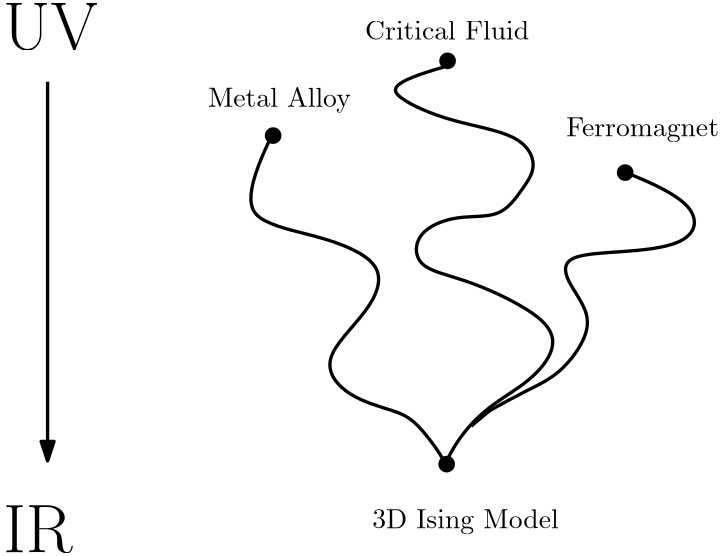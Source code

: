 <?xml version="1.0"?>
<!DOCTYPE ipe SYSTEM "ipe.dtd">
<ipe version="70212" creator="Ipe 7.2.12">
<info created="D:20190519163645" modified="D:20190522122607"/>
<ipestyle name="basic">
<symbol name="arrow/arc(spx)">
<path stroke="sym-stroke" fill="sym-stroke" pen="sym-pen">
0 0 m
-1 0.333 l
-1 -0.333 l
h
</path>
</symbol>
<symbol name="arrow/farc(spx)">
<path stroke="sym-stroke" fill="white" pen="sym-pen">
0 0 m
-1 0.333 l
-1 -0.333 l
h
</path>
</symbol>
<symbol name="arrow/ptarc(spx)">
<path stroke="sym-stroke" fill="sym-stroke" pen="sym-pen">
0 0 m
-1 0.333 l
-0.8 0 l
-1 -0.333 l
h
</path>
</symbol>
<symbol name="arrow/fptarc(spx)">
<path stroke="sym-stroke" fill="white" pen="sym-pen">
0 0 m
-1 0.333 l
-0.8 0 l
-1 -0.333 l
h
</path>
</symbol>
<symbol name="mark/circle(sx)" transformations="translations">
<path fill="sym-stroke">
0.6 0 0 0.6 0 0 e
0.4 0 0 0.4 0 0 e
</path>
</symbol>
<symbol name="mark/disk(sx)" transformations="translations">
<path fill="sym-stroke">
0.6 0 0 0.6 0 0 e
</path>
</symbol>
<symbol name="mark/fdisk(sfx)" transformations="translations">
<group>
<path fill="sym-fill">
0.5 0 0 0.5 0 0 e
</path>
<path fill="sym-stroke" fillrule="eofill">
0.6 0 0 0.6 0 0 e
0.4 0 0 0.4 0 0 e
</path>
</group>
</symbol>
<symbol name="mark/box(sx)" transformations="translations">
<path fill="sym-stroke" fillrule="eofill">
-0.6 -0.6 m
0.6 -0.6 l
0.6 0.6 l
-0.6 0.6 l
h
-0.4 -0.4 m
0.4 -0.4 l
0.4 0.4 l
-0.4 0.4 l
h
</path>
</symbol>
<symbol name="mark/square(sx)" transformations="translations">
<path fill="sym-stroke">
-0.6 -0.6 m
0.6 -0.6 l
0.6 0.6 l
-0.6 0.6 l
h
</path>
</symbol>
<symbol name="mark/fsquare(sfx)" transformations="translations">
<group>
<path fill="sym-fill">
-0.5 -0.5 m
0.5 -0.5 l
0.5 0.5 l
-0.5 0.5 l
h
</path>
<path fill="sym-stroke" fillrule="eofill">
-0.6 -0.6 m
0.6 -0.6 l
0.6 0.6 l
-0.6 0.6 l
h
-0.4 -0.4 m
0.4 -0.4 l
0.4 0.4 l
-0.4 0.4 l
h
</path>
</group>
</symbol>
<symbol name="mark/cross(sx)" transformations="translations">
<group>
<path fill="sym-stroke">
-0.43 -0.57 m
0.57 0.43 l
0.43 0.57 l
-0.57 -0.43 l
h
</path>
<path fill="sym-stroke">
-0.43 0.57 m
0.57 -0.43 l
0.43 -0.57 l
-0.57 0.43 l
h
</path>
</group>
</symbol>
<symbol name="arrow/fnormal(spx)">
<path stroke="sym-stroke" fill="white" pen="sym-pen">
0 0 m
-1 0.333 l
-1 -0.333 l
h
</path>
</symbol>
<symbol name="arrow/pointed(spx)">
<path stroke="sym-stroke" fill="sym-stroke" pen="sym-pen">
0 0 m
-1 0.333 l
-0.8 0 l
-1 -0.333 l
h
</path>
</symbol>
<symbol name="arrow/fpointed(spx)">
<path stroke="sym-stroke" fill="white" pen="sym-pen">
0 0 m
-1 0.333 l
-0.8 0 l
-1 -0.333 l
h
</path>
</symbol>
<symbol name="arrow/linear(spx)">
<path stroke="sym-stroke" pen="sym-pen">
-1 0.333 m
0 0 l
-1 -0.333 l
</path>
</symbol>
<symbol name="arrow/fdouble(spx)">
<path stroke="sym-stroke" fill="white" pen="sym-pen">
0 0 m
-1 0.333 l
-1 -0.333 l
h
-1 0 m
-2 0.333 l
-2 -0.333 l
h
</path>
</symbol>
<symbol name="arrow/double(spx)">
<path stroke="sym-stroke" fill="sym-stroke" pen="sym-pen">
0 0 m
-1 0.333 l
-1 -0.333 l
h
-1 0 m
-2 0.333 l
-2 -0.333 l
h
</path>
</symbol>
<pen name="heavier" value="0.8"/>
<pen name="fat" value="1.2"/>
<pen name="ultrafat" value="2"/>
<symbolsize name="large" value="5"/>
<symbolsize name="small" value="2"/>
<symbolsize name="tiny" value="1.1"/>
<arrowsize name="large" value="10"/>
<arrowsize name="small" value="5"/>
<arrowsize name="tiny" value="3"/>
<color name="red" value="1 0 0"/>
<color name="green" value="0 1 0"/>
<color name="blue" value="0 0 1"/>
<color name="yellow" value="1 1 0"/>
<color name="orange" value="1 0.647 0"/>
<color name="gold" value="1 0.843 0"/>
<color name="purple" value="0.627 0.125 0.941"/>
<color name="gray" value="0.745"/>
<color name="brown" value="0.647 0.165 0.165"/>
<color name="navy" value="0 0 0.502"/>
<color name="pink" value="1 0.753 0.796"/>
<color name="seagreen" value="0.18 0.545 0.341"/>
<color name="turquoise" value="0.251 0.878 0.816"/>
<color name="violet" value="0.933 0.51 0.933"/>
<color name="darkblue" value="0 0 0.545"/>
<color name="darkcyan" value="0 0.545 0.545"/>
<color name="darkgray" value="0.663"/>
<color name="darkgreen" value="0 0.392 0"/>
<color name="darkmagenta" value="0.545 0 0.545"/>
<color name="darkorange" value="1 0.549 0"/>
<color name="darkred" value="0.545 0 0"/>
<color name="lightblue" value="0.678 0.847 0.902"/>
<color name="lightcyan" value="0.878 1 1"/>
<color name="lightgray" value="0.827"/>
<color name="lightgreen" value="0.565 0.933 0.565"/>
<color name="lightyellow" value="1 1 0.878"/>
<dashstyle name="dashed" value="[4] 0"/>
<dashstyle name="dotted" value="[1 3] 0"/>
<dashstyle name="dash dotted" value="[4 2 1 2] 0"/>
<dashstyle name="dash dot dotted" value="[4 2 1 2 1 2] 0"/>
<textsize name="large" value="\large"/>
<textsize name="Large" value="\Large"/>
<textsize name="LARGE" value="\LARGE"/>
<textsize name="huge" value="\huge"/>
<textsize name="Huge" value="\Huge"/>
<textsize name="small" value="\small"/>
<textsize name="footnote" value="\footnotesize"/>
<textsize name="tiny" value="\tiny"/>
<textstyle name="center" begin="\begin{center}" end="\end{center}"/>
<textstyle name="itemize" begin="\begin{itemize}" end="\end{itemize}"/>
<textstyle name="item" begin="\begin{itemize}\item{}" end="\end{itemize}"/>
<gridsize name="4 pts" value="4"/>
<gridsize name="8 pts (~3 mm)" value="8"/>
<gridsize name="16 pts (~6 mm)" value="16"/>
<gridsize name="32 pts (~12 mm)" value="32"/>
<gridsize name="10 pts (~3.5 mm)" value="10"/>
<gridsize name="20 pts (~7 mm)" value="20"/>
<gridsize name="14 pts (~5 mm)" value="14"/>
<gridsize name="28 pts (~10 mm)" value="28"/>
<gridsize name="56 pts (~20 mm)" value="56"/>
<anglesize name="90 deg" value="90"/>
<anglesize name="60 deg" value="60"/>
<anglesize name="45 deg" value="45"/>
<anglesize name="30 deg" value="30"/>
<anglesize name="22.5 deg" value="22.5"/>
<opacity name="10%" value="0.1"/>
<opacity name="30%" value="0.3"/>
<opacity name="50%" value="0.5"/>
<opacity name="75%" value="0.75"/>
<tiling name="falling" angle="-60" step="4" width="1"/>
<tiling name="rising" angle="30" step="4" width="1"/>
</ipestyle>
<page>
<layer name="alpha"/>
<view layers="alpha" active="alpha"/>
<view layers="alpha" active="alpha" marked="yes"/>
<text layer="alpha" matrix="1.00794 0 0 1 -0.638442 20.9112" transformations="translations" pos="64 800" stroke="black" type="label" width="34.37" height="16.934" depth="0" valign="top" size="Huge">UV</text>
<text transformations="translations" pos="64 640" stroke="black" type="label" width="24.987" height="16.934" depth="0" valign="top" size="Huge">IR</text>
<path matrix="-7.67021 0 0 1.21873 693.617 -143.49" stroke="black" pen="fat" arrow="normal/normal">
80 768 m
80 656 l
</path>
<use matrix="1 0 0 1 1.19531 5.09375" name="mark/disk(sx)" pos="160 768" size="large" stroke="black"/>
<use name="mark/disk(sx)" pos="224 800" size="large" stroke="black"/>
<use matrix="1 0 0 1 -0.0650822 7.77657" name="mark/disk(sx)" pos="288 752" size="large" stroke="black"/>
<use matrix="1.00364 0 0 0.82258 -1.14993 141.539" name="mark/disk(sx)" pos="224 624" size="large" stroke="black"/>
<path matrix="1.00364 0 0 0.82258 -1.14993 141.539" stroke="black" pen="fat">
161.866 769.293 m
149.647 739.348
157.444 728.453
177.835 724.371
203.354 712.402
197.03 691.117
177.319 669.449
188.354 652.875
206.225 647.227
213.753 642.625
223.561 625.438
223.303 623.832 c
</path>
<path matrix="1.00364 0 0 0.82258 -1.14993 141.539" stroke="black" pen="fat">
222.944 797.766 m
203.667 791.098
204.178 784.719
225.307 773.559
250.831 768.621
257.073 754.379
251.01 744.262
243.553 731.309
227.706 733.348
212.479 725.711
212.479 709.703
229.178 705.734
251.71 693.719
266.674 679.336
253.757 657.543
231.87 645.285
223.905 625.188 c
</path>
<path matrix="1.00364 0 0 0.82258 -1.14993 141.539" stroke="black" pen="fat">
287.928 751.727 m
305.893 743.215
315.987 732.035
309.62 719.449
286.632 716.746
266.19 715.684
265.948 705.234
276.417 689.527
272.733 675.609
263.522 662.328
252.26 656.059
239.233 647.285
239.233 647.285
232.788 640.563 c
</path>
<text matrix="1.59772 0 0 2.81056 -211.937 -1367.12" transformations="translations" pos="299.589 763.824" stroke="black" type="label" width="54.988" height="6.815" depth="1.93" valign="top">Ferromagnet</text>
<text matrix="1.64766 0 0 1.37137 -188.923 -298.993" transformations="translations" pos="232.589 812.035" stroke="black" type="label" width="59.112" height="6.918" depth="0" valign="top">Critical Fluid</text>
<text matrix="0.979723 0 0 1.39363 3.77954 -301.561" transformations="translations" pos="136.721 783.531" stroke="black" type="label" width="51.474" height="6.926" depth="1.93" valign="top">Metal Alloy</text>
<text matrix="1.16473 0 0 4.65755 -45.3136 -2185.09" transformations="translations" pos="207.917 606.273" stroke="black" type="label" width="67.165" height="6.926" depth="1.93" valign="top">3D Ising Model</text>
</page>
<page>
<layer name="alpha"/>
<view layers="alpha" active="alpha"/>
<path layer="alpha" matrix="1 0 0 1 12 248" stroke="black" arrow="normal/normal">
64 576 m
64 560 l
</path>
<path matrix="1 0 0 1 12 248" stroke="black" arrow="normal/normal">
96 560 m
96 576 l
</path>
<path matrix="1 0 0 1 12 248" stroke="black" arrow="normal/normal">
128 576 m
128 560 l
</path>
<path matrix="1 0 0 1 12 248" stroke="black" arrow="normal/normal">
160 576 m
160 560 l
</path>
<path matrix="1 0 0 1 12 248" stroke="black" arrow="normal/normal">
192 576 m
192 560 l
</path>
<path matrix="1 0 0 1 12 248" stroke="black" arrow="normal/normal">
224 560 m
224 576 l
</path>
<path matrix="1 0 0 1 12 248" stroke="black" arrow="normal/normal">
256 560 m
256 576 l
</path>
<path matrix="1 0 0 1 12 248" stroke="black" rarrow="normal/normal">
288 560 m
288 576 l
</path>
<path matrix="1 0 0 1 4.22666 223.778" stroke="black">
48 592 m
64 592 l
</path>
<path matrix="1 0 0 1 4.22666 223.778" stroke="black">
80 592 m
96 592 l
</path>
<path matrix="1 0 0 1 4.22666 223.778" stroke="black">
112 592 m
128 592 l
</path>
<path matrix="1 0 0 1 4.22666 223.778" stroke="black">
144 592 m
160 592 l
</path>
<path matrix="1 0 0 1 4.22666 223.778" stroke="black">
176 592 m
192 592 l
</path>
<path matrix="1 0 0 1 4.22666 223.778" stroke="black">
208 592 m
224 592 l
</path>
<path matrix="1 0 0 1 4.22666 223.778" stroke="black">
240 592 m
256 592 l
</path>
<path matrix="1 0 0 1 4.22666 223.778" stroke="black">
272 592 m
288 592 l
</path>
<path matrix="1 0 0 1 4.22666 223.778" stroke="black">
304 592 m
320 592 l
</path>
<use matrix="1 0 0 1 12 248" name="mark/disk(sx)" pos="320 568" size="small" stroke="black"/>
<use matrix="1 0 0 1 12 248" name="mark/disk(sx)" pos="328 568" size="small" stroke="black"/>
<use matrix="1 0 0 1 12 248" name="mark/disk(sx)" pos="336 568" size="small" stroke="black"/>
<use matrix="1 0 0 1 12 248" name="mark/disk(sx)" pos="32 568" size="small" stroke="black"/>
<use matrix="1 0 0 1 12 248" name="mark/disk(sx)" pos="24 568" size="small" stroke="black"/>
<use matrix="1 0 0 1 12 248" name="mark/disk(sx)" pos="16 568" size="small" stroke="black"/>
<path matrix="1 0 0 1 12 216" stroke="black" arrow="normal/normal">
64 576 m
64 560 l
</path>
<path matrix="1 0 0 1 12 216" stroke="black" arrow="normal/normal">
96 560 m
96 576 l
</path>
<path matrix="1 0 0 1 12 216" stroke="black" arrow="normal/normal">
128 576 m
128 560 l
</path>
<path matrix="1 0 0 1 12 216" stroke="black" arrow="normal/normal">
160 576 m
160 560 l
</path>
<path matrix="1 0 0 1 12 216" stroke="black" arrow="normal/normal">
192 576 m
192 560 l
</path>
<path matrix="1 0 0 1 12 216" stroke="black" arrow="normal/normal">
224 560 m
224 576 l
</path>
<path matrix="1 0 0 1 12 216" stroke="black" arrow="normal/normal">
256 560 m
256 576 l
</path>
<path matrix="1 0 0 1 12 216" stroke="black" rarrow="normal/normal">
288 560 m
288 576 l
</path>
<path matrix="1 0 0 1 4.22666 191.778" stroke="black">
48 592 m
64 592 l
</path>
<path matrix="1 0 0 1 4.22666 191.778" stroke="black">
80 592 m
96 592 l
</path>
<path matrix="1 0 0 1 4.22666 191.778" stroke="black">
112 592 m
128 592 l
</path>
<path matrix="1 0 0 1 4.22666 191.778" stroke="black">
144 592 m
160 592 l
</path>
<path matrix="1 0 0 1 4.22666 191.778" stroke="black">
176 592 m
192 592 l
</path>
<path matrix="1 0 0 1 4.22666 191.778" stroke="black">
208 592 m
224 592 l
</path>
<path matrix="1 0 0 1 4.22666 191.778" stroke="black">
240 592 m
256 592 l
</path>
<path matrix="1 0 0 1 4.22666 191.778" stroke="black">
272 592 m
288 592 l
</path>
<path matrix="1 0 0 1 4.22666 191.778" stroke="black">
304 592 m
320 592 l
</path>
<use matrix="1 0 0 1 12 216" name="mark/disk(sx)" pos="320 568" size="small" stroke="black"/>
<use matrix="1 0 0 1 12 216" name="mark/disk(sx)" pos="328 568" size="small" stroke="black"/>
<use matrix="1 0 0 1 12 216" name="mark/disk(sx)" pos="336 568" size="small" stroke="black"/>
<use matrix="1 0 0 1 12 216" name="mark/disk(sx)" pos="32 568" size="small" stroke="black"/>
<use matrix="1 0 0 1 12 216" name="mark/disk(sx)" pos="24 568" size="small" stroke="black"/>
<use matrix="1 0 0 1 12 216" name="mark/disk(sx)" pos="16 568" size="small" stroke="black"/>
<path matrix="1 0 0 1 -4 184" stroke="black" arrow="normal/normal">
96 560 m
96 576 l
</path>
<path matrix="1 0 0 1 -4 184" stroke="black" arrow="normal/normal">
160 576 m
160 560 l
</path>
<path matrix="1 0 0 1 -4 184" stroke="black" arrow="normal/normal">
224 560 m
224 576 l
</path>
<path matrix="1 0 0 1 -4 184" stroke="black" rarrow="normal/normal">
288 560 m
288 576 l
</path>
<use matrix="1 0 0 1 12 184" name="mark/disk(sx)" pos="320 568" size="small" stroke="black"/>
<use matrix="1 0 0 1 12 184" name="mark/disk(sx)" pos="328 568" size="small" stroke="black"/>
<use matrix="1 0 0 1 12 184" name="mark/disk(sx)" pos="336 568" size="small" stroke="black"/>
<use matrix="1 0 0 1 12 184" name="mark/disk(sx)" pos="32 568" size="small" stroke="black"/>
<use matrix="1 0 0 1 12 184" name="mark/disk(sx)" pos="24 568" size="small" stroke="black"/>
<use matrix="1 0 0 1 12 184" name="mark/disk(sx)" pos="16 568" size="small" stroke="black"/>
<path matrix="1 0 0 1 12 184" stroke="black">
56 608 m
72 592 l
</path>
<path matrix="1 0 0 1 12 184" stroke="black">
72 608 m
56 592 l
</path>
<path matrix="1 0 0 1 140 184" stroke="black">
56 608 m
72 592 l
</path>
<path matrix="1 0 0 1 140 184" stroke="black">
72 608 m
56 592 l
</path>
<path matrix="1 0 0 1 76 184" stroke="black">
56 608 m
72 592 l
</path>
<path matrix="1 0 0 1 76 184" stroke="black">
72 608 m
56 592 l
</path>
<path matrix="1 0 0 1 204 184" stroke="black">
56 608 m
72 592 l
</path>
<path matrix="1 0 0 1 204 184" stroke="black">
72 608 m
56 592 l
</path>
<path matrix="1 0 0 1 12 248" stroke="black">
88 504 m
136 504 l
</path>
<path matrix="1 0 0 1 12 248" stroke="black">
152 504 m
200 504 l
</path>
<path matrix="1 0 0 1 12 248" stroke="black">
216 504 m
264 504 l
</path>
<path matrix="1 0 0 1 12 248" stroke="black">
40 504 m
72 504 l
</path>
<path matrix="1 0 0 1 12 248" stroke="black">
280 504 m
312 504 l
</path>
<path matrix="1 0 0 1 28 152" stroke="black" arrow="normal/normal">
96 560 m
96 576 l
</path>
<path matrix="1 0 0 1 -4 152" stroke="black" arrow="normal/normal">
160 576 m
160 560 l
</path>
<path matrix="1 0 0 1 -36 152" stroke="black" arrow="normal/normal">
224 560 m
224 576 l
</path>
<path matrix="1 0 0 1 -68 152" stroke="black" rarrow="normal/normal">
288 560 m
288 576 l
</path>
<use matrix="1 0 0 1 -68 152" name="mark/disk(sx)" pos="320 568" size="small" stroke="black"/>
<use matrix="1 0 0 1 -68 152" name="mark/disk(sx)" pos="328 568" size="small" stroke="black"/>
<use matrix="1 0 0 1 -68 152" name="mark/disk(sx)" pos="336 568" size="small" stroke="black"/>
<use matrix="1 0 0 1 60 152" name="mark/disk(sx)" pos="32 568" size="small" stroke="black"/>
<use matrix="1 0 0 1 60 152" name="mark/disk(sx)" pos="24 568" size="small" stroke="black"/>
<use matrix="1 0 0 1 60 152" name="mark/disk(sx)" pos="16 568" size="small" stroke="black"/>
<path matrix="1 0 0 1 12 248" stroke="black">
88 472 m
104 472 l
</path>
<path matrix="1 0 0 1 12 248" stroke="black">
120 472 m
136 472 l
136 472 l
</path>
<path matrix="1 0 0 1 12 248" stroke="black">
152 472 m
168 472 l
</path>
<path matrix="1 0 0 1 12 248" stroke="black">
184 472 m
200 472 l
</path>
<path matrix="1 0 0 1 12 248" stroke="black">
216 472 m
232 472 l
</path>
</page>
<page>
<layer name="alpha"/>
<view layers="alpha" active="alpha"/>
<group layer="alpha" matrix="1 0 0 1 0 368">
<path stroke="black" arrow="normal/normal">
32 352 m
32 448 l
</path>
<path stroke="black" arrow="normal/normal">
32 352 m
128 352 l
</path>
<path stroke="black" arrow="normal/normal">
32 352 m
128 448 l
</path>
<path stroke="black" arrow="normal/normal">
32 352 m
64 360
104 384
128 408 c
</path>
<path stroke="black">
119.308 399.966 m
80 400 l
80.0851 372.277 l
51.996 372.296 l
51.898 358.954 l
38.9025 359.069 l
38.9211 354.325 l
34.4902 354.343 l
34.439 352.702 l
32.9089 352.706 l
</path>
<text matrix="1 0 0 1 0 8" transformations="translations" pos="136 352" stroke="black" type="label" valign="top" style="math">K</text>
<text matrix="1 0 0 1 16 0" transformations="translations" pos="24 448" stroke="black" type="label" valign="top" style="math">K&apos;</text>
<text transformations="translations" pos="136 448" stroke="black" type="label" valign="top" style="math">K=K&apos;</text>
<text transformations="translations" pos="136 408" stroke="black" type="label" valign="top" style="math">K&apos;(K)</text>
<path stroke="black" arrow="normal/tiny">
104 400 m
96 400 l
</path>
<path stroke="black" arrow="normal/tiny">
68.9226 372.244 m
63.8202 372.243 l
</path>
<path stroke="black" arrow="normal/tiny">
46.9185 358.977 m
44.2186 359.019 l
</path>
<path stroke="black">
119.155 399.83 m
118.967 438.743 l
</path>
</group>
</page>
<page>
<layer name="alpha"/>
<view layers="alpha" active="alpha"/>
<use layer="alpha" matrix="1 0 0 1 0 372" name="mark/disk(sx)" pos="200 440" size="normal" stroke="black"/>
<use matrix="1 0 0 1 0 372" name="mark/disk(sx)" pos="216 440" size="normal" stroke="black"/>
<use matrix="1 0 0 1 0 372" name="mark/disk(sx)" pos="232 440" size="normal" stroke="black"/>
<use matrix="1 0 0 1 0 372" name="mark/disk(sx)" pos="232 424" size="normal" stroke="black"/>
<use matrix="1 0 0 1 0 372" name="mark/disk(sx)" pos="216 424" size="normal" stroke="black"/>
<use matrix="1 0 0 1 0 372" name="mark/disk(sx)" pos="200 424" size="normal" stroke="black"/>
<use matrix="1 0 0 1 0 372" name="mark/disk(sx)" pos="200 408" size="normal" stroke="black"/>
<use matrix="1 0 0 1 0 372" name="mark/disk(sx)" pos="216 408" size="normal" stroke="black"/>
<use matrix="1 0 0 1 0 372" name="mark/disk(sx)" pos="232 408" size="normal" stroke="black"/>
<use matrix="1 0 0 1 0 372" name="mark/disk(sx)" pos="248 408" size="normal" stroke="black"/>
<use matrix="1 0 0 1 0 372" name="mark/disk(sx)" pos="248 424" size="normal" stroke="black"/>
<use matrix="1 0 0 1 0 372" name="mark/disk(sx)" pos="248 440" size="normal" stroke="black"/>
<use matrix="1 0 0 1 0 372" name="mark/disk(sx)" pos="264 440" size="normal" stroke="black"/>
<use matrix="1 0 0 1 0 372" name="mark/disk(sx)" pos="264 424" size="normal" stroke="black"/>
<use matrix="1 0 0 1 0 372" name="mark/disk(sx)" pos="264 408" size="normal" stroke="black"/>
<use matrix="1 0 0 1 0 372" name="mark/disk(sx)" pos="280 408" size="normal" stroke="black"/>
<use matrix="1 0 0 1 0 372" name="mark/disk(sx)" pos="280 424" size="normal" stroke="black"/>
<use matrix="1 0 0 1 0 372" name="mark/disk(sx)" pos="280 440" size="normal" stroke="black"/>
<path matrix="1 0 0 1 0 372" stroke="black">
192 448 m
192 400 l
240 400 l
240 448 l
h
</path>
<path matrix="1 0 0 1 0 372" stroke="black">
240 400 m
240 448 l
288 448 l
288 400 l
h
</path>
<path matrix="1 0 0 1 0 372" stroke="black">
232 440 m
248 440 l
248 440 l
</path>
<path matrix="1 0 0 1 0 372" stroke="black">
232 424 m
248 424 l
</path>
<path matrix="1 0 0 1 0 372" stroke="black">
232 408 m
248 408 l
</path>
</page>
<page>
<layer name="alpha"/>
<view layers="alpha" active="alpha"/>
<use layer="alpha" matrix="1 0 0 1 8 372" name="mark/disk(sx)" pos="200 440" size="normal" stroke="black"/>
<use matrix="1 0 0 1 8 372" name="mark/disk(sx)" pos="216 440" size="normal" stroke="black"/>
<use matrix="1 0 0 1 8 372" name="mark/disk(sx)" pos="232 440" size="normal" stroke="black"/>
<use matrix="1 0 0 1 8 372" name="mark/disk(sx)" pos="232 424" size="normal" stroke="black"/>
<use matrix="1 0 0 1 8 372" name="mark/disk(sx)" pos="216 424" size="normal" stroke="black"/>
<use matrix="1 0 0 1 8 372" name="mark/disk(sx)" pos="200 424" size="normal" stroke="black"/>
<use matrix="1 0 0 1 8 372" name="mark/disk(sx)" pos="200 408" size="normal" stroke="black"/>
<use matrix="1 0 0 1 8 372" name="mark/disk(sx)" pos="216 408" size="normal" stroke="black"/>
<use matrix="1 0 0 1 8 372" name="mark/disk(sx)" pos="232 408" size="normal" stroke="black"/>
<use matrix="1 0 0 1 8 372" name="mark/disk(sx)" pos="248 408" size="normal" stroke="black"/>
<use matrix="1 0 0 1 8 372" name="mark/disk(sx)" pos="248 424" size="normal" stroke="black"/>
<use matrix="1 0 0 1 8 372" name="mark/disk(sx)" pos="248 440" size="normal" stroke="black"/>
<use matrix="1 0 0 1 8 372" name="mark/disk(sx)" pos="264 440" size="normal" stroke="black"/>
<use matrix="1 0 0 1 8 372" name="mark/disk(sx)" pos="264 424" size="normal" stroke="black"/>
<use matrix="1 0 0 1 8 372" name="mark/disk(sx)" pos="264 408" size="normal" stroke="black"/>
<use matrix="1 0 0 1 8 372" name="mark/disk(sx)" pos="280 408" size="normal" stroke="black"/>
<use matrix="1 0 0 1 8 372" name="mark/disk(sx)" pos="280 424" size="normal" stroke="black"/>
<use matrix="1 0 0 1 8 372" name="mark/disk(sx)" pos="280 440" size="normal" stroke="black"/>
<path matrix="1 0 0 1 8 372" stroke="black">
192 448 m
192 400 l
240 400 l
240 448 l
h
</path>
<path matrix="1 0 0 1 8 372" stroke="black">
240 400 m
240 448 l
288 448 l
288 400 l
h
</path>
<use matrix="1 0 0 1 8 324" name="mark/disk(sx)" pos="248 408" size="normal" stroke="black"/>
<use matrix="1 0 0 1 8 324" name="mark/disk(sx)" pos="248 424" size="normal" stroke="black"/>
<use matrix="1 0 0 1 8 324" name="mark/disk(sx)" pos="248 440" size="normal" stroke="black"/>
<use matrix="1 0 0 1 8 324" name="mark/disk(sx)" pos="264 440" size="normal" stroke="black"/>
<use matrix="1 0 0 1 8 324" name="mark/disk(sx)" pos="264 424" size="normal" stroke="black"/>
<use matrix="1 0 0 1 8 324" name="mark/disk(sx)" pos="264 408" size="normal" stroke="black"/>
<use matrix="1 0 0 1 8 324" name="mark/disk(sx)" pos="280 408" size="normal" stroke="black"/>
<use matrix="1 0 0 1 8 324" name="mark/disk(sx)" pos="280 424" size="normal" stroke="black"/>
<use matrix="1 0 0 1 8 324" name="mark/disk(sx)" pos="280 440" size="normal" stroke="black"/>
<path matrix="1 0 0 1 8 324" stroke="black">
240 400 m
240 448 l
288 448 l
288 400 l
h
</path>
<path matrix="1 0 0 1 8 436" stroke="black">
232 344 m
248 344 l
248 328 l
</path>
<path matrix="1 0 0 1 8 436" stroke="black">
304 384 m
304 368 l
320 368 l
320 384 l
h
</path>
<path matrix="1 0 0 1 8 436" stroke="black">
320 384 m
320 368 l
336 368 l
336 384 l
h
</path>
<path matrix="1 0 0 1 8 436" stroke="black">
320 352 m
320 368 l
336 368 l
336 352 l
h
</path>
<use matrix="1 0 0 1 8 436" name="mark/disk(sx)" pos="312 376" size="normal" stroke="black"/>
<use matrix="1 0 0 1 8 436" name="mark/disk(sx)" pos="328 376" size="normal" stroke="black"/>
<use matrix="1 0 0 1 8 436" name="mark/disk(sx)" pos="328 360" size="normal" stroke="black"/>
<path matrix="1 0 0 1 8 436" stroke="black">
312 376 m
328 360 l
</path>
</page>
<page>
<layer name="alpha"/>
<view layers="alpha" active="alpha"/>
<group layer="alpha" matrix="1 0 0 1 -196 508">
<use matrix="1 0 0 1 0 -16" name="mark/disk(sx)" pos="256 96" size="normal" stroke="black"/>
<use name="mark/disk(sx)" pos="288 64" size="normal" stroke="black"/>
<use name="mark/disk(sx)" pos="256 128" size="normal" stroke="black"/>
<path stroke="black" dash="dashed">
256 128 m
288 64 l
288 64 l
</path>
<text matrix="1 0 0 1 5.88064 -2.70857" transformations="translations" pos="288 64" stroke="black" type="label" width="83.363" height="7.471" depth="2.99" valign="baseline" style="math">h=\sigma(\sum_i w_i v_i + b)</text>
<text matrix="1 0 0 1 24.6888 -25.1566" transformations="translations" pos="247.147 128.042" stroke="black" type="label" width="4.276" height="6.918" depth="0" valign="baseline" style="math">b</text>
<text matrix="1 0 0 1 -4.06964 -15.6297" transformations="translations" pos="245.57 96.5316" stroke="black" type="label" width="9.298" height="4.294" depth="1.49" valign="baseline" style="math">v_1</text>
<text matrix="1 0 0 1 -5.98862 11.4719" transformations="translations" pos="246.838 33.4344" stroke="black" type="label" width="10.252" height="4.294" depth="1.49" valign="baseline" style="math">v_n</text>
<text matrix="1 0 0 1 8 0" transformations="translations" pos="256 80" stroke="black" type="label" width="8.914" height="2.149" depth="1.49" valign="baseline" size="tiny" style="math">w_1</text>
<path stroke="black">
256 80 m
288 64 l
</path>
<text transformations="translations" pos="248 128" stroke="black" type="label" width="4.981" height="6.42" depth="0" valign="baseline" style="math">1</text>
<path stroke="black">
256 64 m
288 64 l
</path>
<path matrix="1 0 0 1 0 4" stroke="black">
264 56 m
272 64 l
</path>
<use name="mark/disk(sx)" pos="256 64" size="normal" stroke="black"/>
<use name="mark/disk(sx)" pos="256 64" size="normal" stroke="black"/>
<use name="mark/disk(sx)" pos="256 48" size="normal" stroke="black"/>
<path stroke="black">
256 48 m
288 64 l
</path>
<text matrix="1 0 0 1 15.9159 -30.7011" transformations="translations" pos="256 80" stroke="black" type="label" width="9.912" height="2.151" depth="0.99" valign="baseline" size="tiny" style="math">w_n</text>
<use name="mark/disk(sx)" pos="244 72" size="tiny" stroke="black"/>
<use name="mark/disk(sx)" pos="244 64" size="tiny" stroke="black"/>
<use name="mark/disk(sx)" pos="244 56" size="tiny" stroke="black"/>
</group>
</page>
</ipe>
